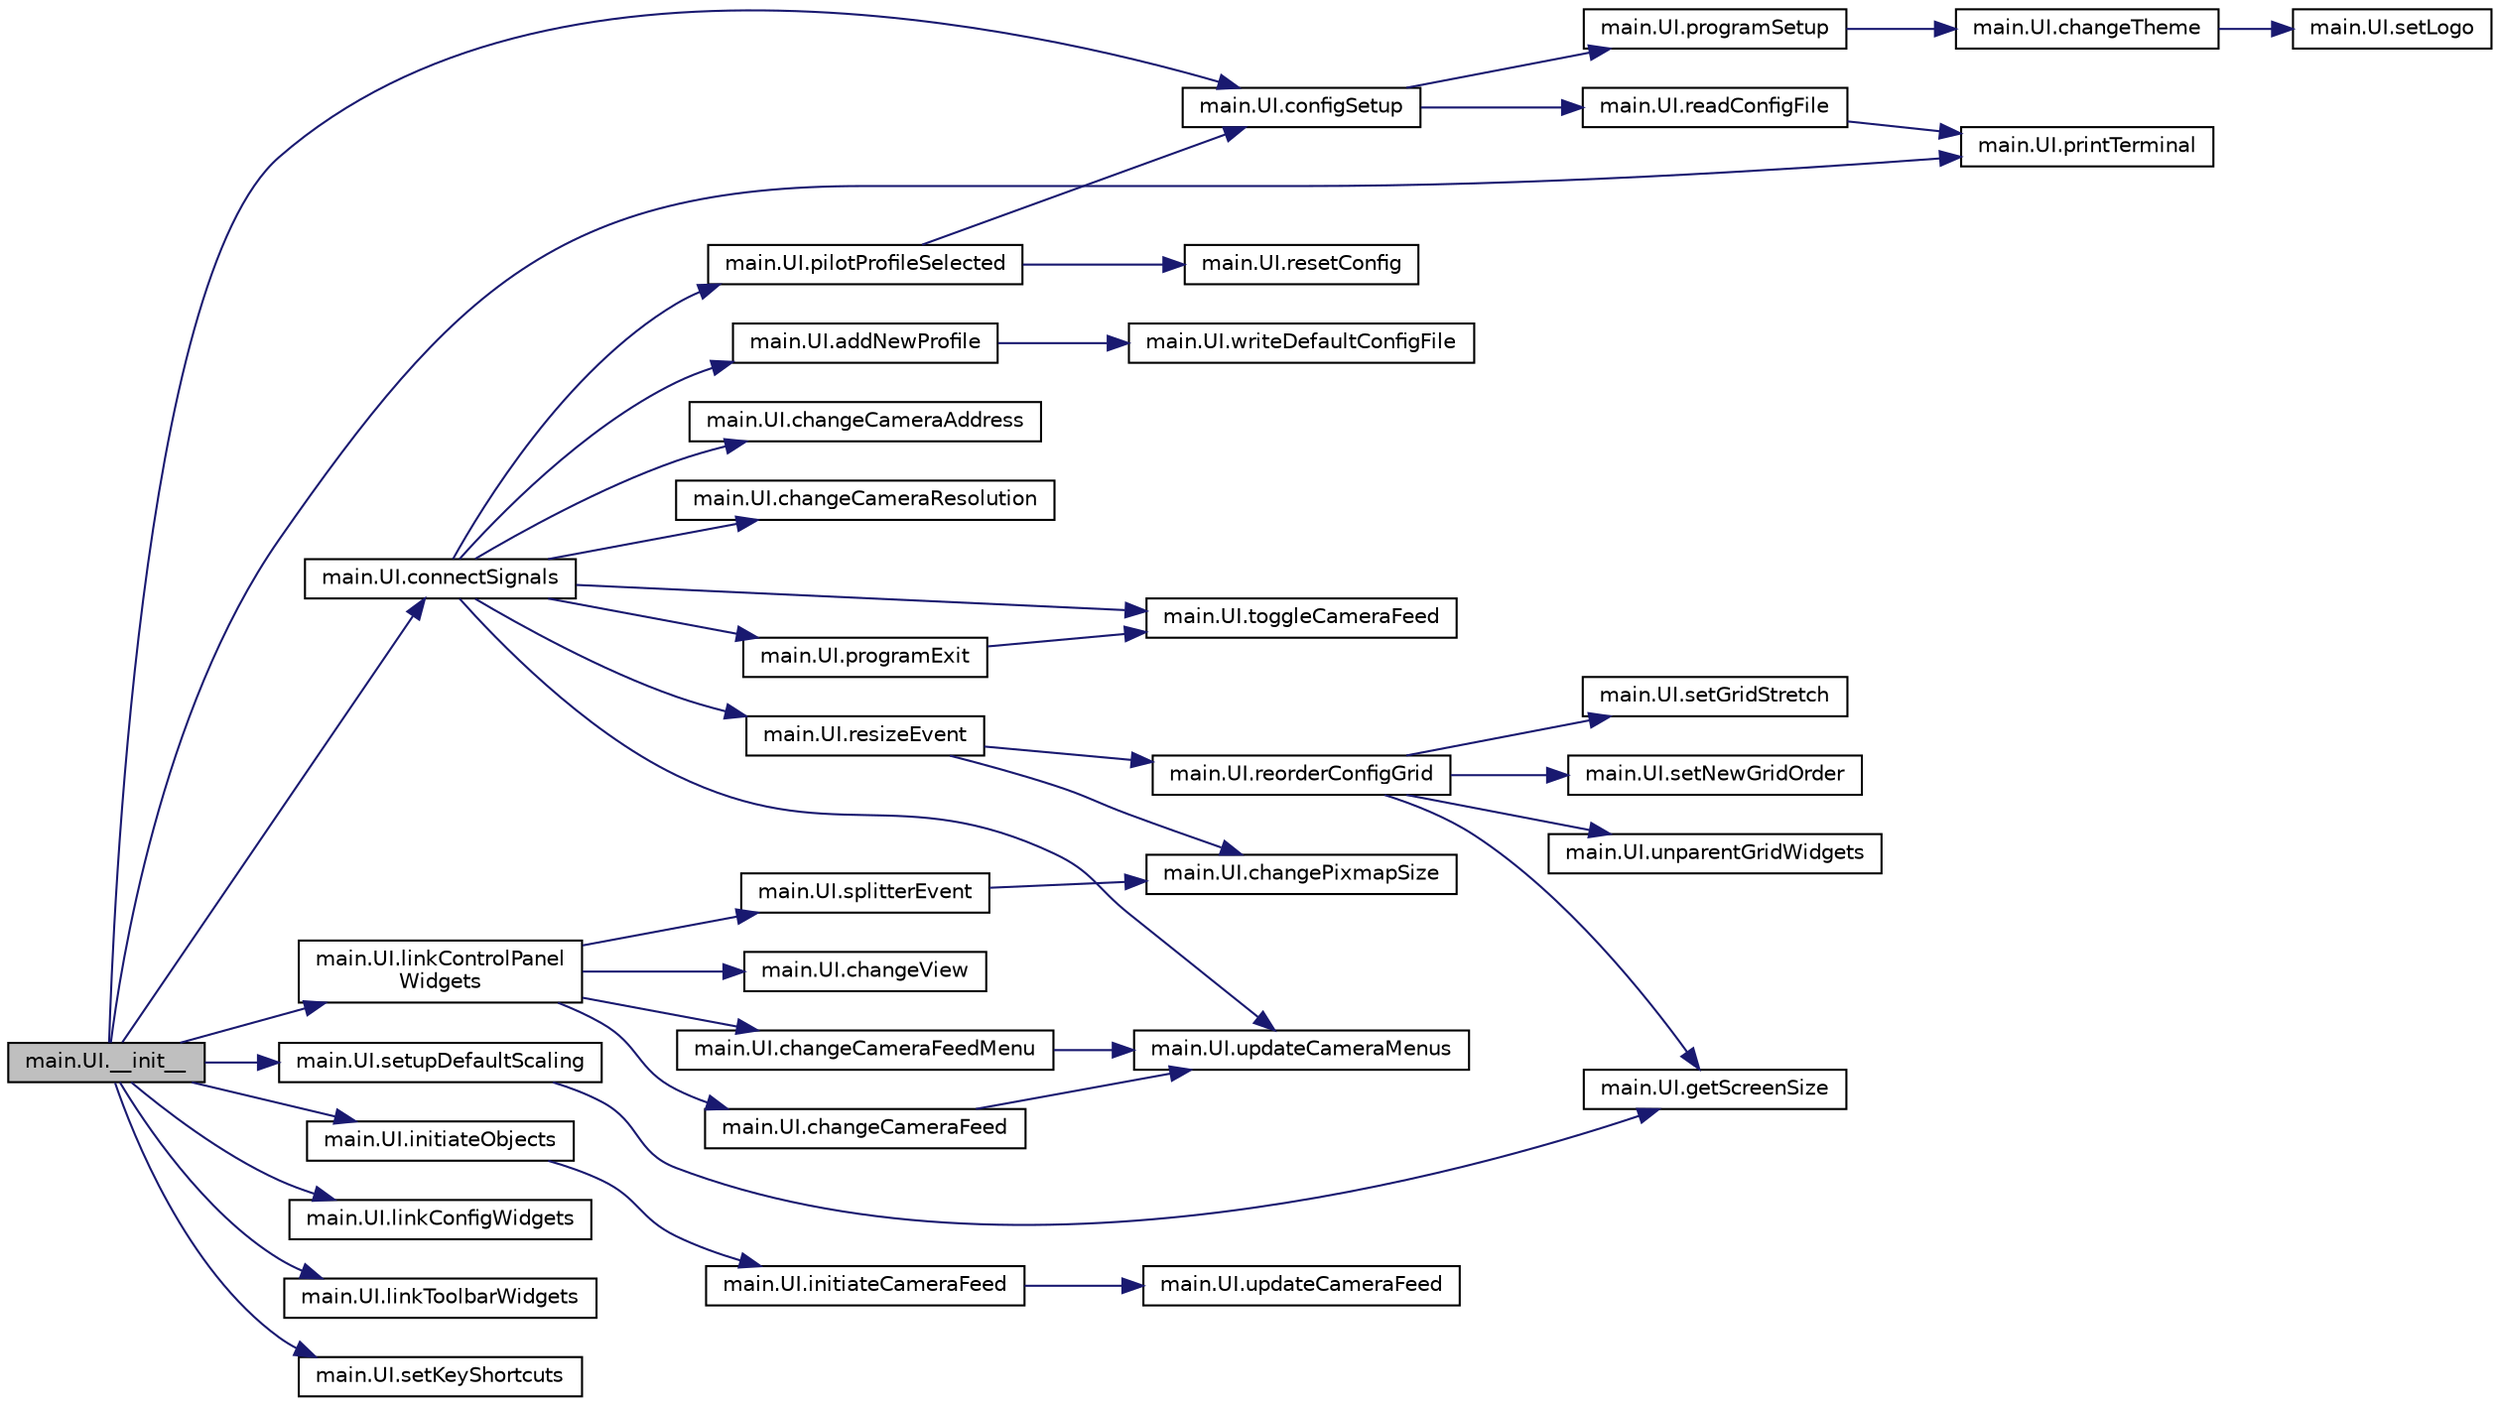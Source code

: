 digraph "main.UI.__init__"
{
 // LATEX_PDF_SIZE
  edge [fontname="Helvetica",fontsize="10",labelfontname="Helvetica",labelfontsize="10"];
  node [fontname="Helvetica",fontsize="10",shape=record];
  rankdir="LR";
  Node1 [label="main.UI.__init__",height=0.2,width=0.4,color="black", fillcolor="grey75", style="filled", fontcolor="black",tooltip=" "];
  Node1 -> Node2 [color="midnightblue",fontsize="10",style="solid",fontname="Helvetica"];
  Node2 [label="main.UI.configSetup",height=0.2,width=0.4,color="black", fillcolor="white", style="filled",URL="$classmain_1_1_u_i.html#add9307a7f11ba93aa6e7a074a5514a7a",tooltip=" "];
  Node2 -> Node3 [color="midnightblue",fontsize="10",style="solid",fontname="Helvetica"];
  Node3 [label="main.UI.programSetup",height=0.2,width=0.4,color="black", fillcolor="white", style="filled",URL="$classmain_1_1_u_i.html#ac1bad584babb5e1959092c506dc90a57",tooltip=" "];
  Node3 -> Node4 [color="midnightblue",fontsize="10",style="solid",fontname="Helvetica"];
  Node4 [label="main.UI.changeTheme",height=0.2,width=0.4,color="black", fillcolor="white", style="filled",URL="$classmain_1_1_u_i.html#abbc304da3fb7f4bf17ac1769855f8fa9",tooltip="THEME FUNCTIONS ######."];
  Node4 -> Node5 [color="midnightblue",fontsize="10",style="solid",fontname="Helvetica"];
  Node5 [label="main.UI.setLogo",height=0.2,width=0.4,color="black", fillcolor="white", style="filled",URL="$classmain_1_1_u_i.html#aee69a0185b86b6ba7189eb37b15b1ba4",tooltip=" "];
  Node2 -> Node6 [color="midnightblue",fontsize="10",style="solid",fontname="Helvetica"];
  Node6 [label="main.UI.readConfigFile",height=0.2,width=0.4,color="black", fillcolor="white", style="filled",URL="$classmain_1_1_u_i.html#abfbb3b9585e840fe7bb00a7ffd49a72a",tooltip=" "];
  Node6 -> Node7 [color="midnightblue",fontsize="10",style="solid",fontname="Helvetica"];
  Node7 [label="main.UI.printTerminal",height=0.2,width=0.4,color="black", fillcolor="white", style="filled",URL="$classmain_1_1_u_i.html#a2ed6351be3128a81b8a9469be6a690e1",tooltip=" "];
  Node1 -> Node8 [color="midnightblue",fontsize="10",style="solid",fontname="Helvetica"];
  Node8 [label="main.UI.connectSignals",height=0.2,width=0.4,color="black", fillcolor="white", style="filled",URL="$classmain_1_1_u_i.html#aaaffef849d1212399006e9303c1d3132",tooltip=" "];
  Node8 -> Node9 [color="midnightblue",fontsize="10",style="solid",fontname="Helvetica"];
  Node9 [label="main.UI.addNewProfile",height=0.2,width=0.4,color="black", fillcolor="white", style="filled",URL="$classmain_1_1_u_i.html#af93e7da0eced61ee208660a6d0ad9981",tooltip=" "];
  Node9 -> Node10 [color="midnightblue",fontsize="10",style="solid",fontname="Helvetica"];
  Node10 [label="main.UI.writeDefaultConfigFile",height=0.2,width=0.4,color="black", fillcolor="white", style="filled",URL="$classmain_1_1_u_i.html#af15556f95b081b7636bf56705172b641",tooltip=" "];
  Node8 -> Node11 [color="midnightblue",fontsize="10",style="solid",fontname="Helvetica"];
  Node11 [label="main.UI.changeCameraAddress",height=0.2,width=0.4,color="black", fillcolor="white", style="filled",URL="$classmain_1_1_u_i.html#a732da2d61b75be7a137a2fc002e61ed7",tooltip=" "];
  Node8 -> Node12 [color="midnightblue",fontsize="10",style="solid",fontname="Helvetica"];
  Node12 [label="main.UI.changeCameraResolution",height=0.2,width=0.4,color="black", fillcolor="white", style="filled",URL="$classmain_1_1_u_i.html#a72982650b1d606e450e0c11b36ee2ae7",tooltip=" "];
  Node8 -> Node13 [color="midnightblue",fontsize="10",style="solid",fontname="Helvetica"];
  Node13 [label="main.UI.pilotProfileSelected",height=0.2,width=0.4,color="black", fillcolor="white", style="filled",URL="$classmain_1_1_u_i.html#a2be4bb668e70f07384bc4a8b95e94a83",tooltip="CONFIGURATION FUNCTIONS ###."];
  Node13 -> Node2 [color="midnightblue",fontsize="10",style="solid",fontname="Helvetica"];
  Node13 -> Node14 [color="midnightblue",fontsize="10",style="solid",fontname="Helvetica"];
  Node14 [label="main.UI.resetConfig",height=0.2,width=0.4,color="black", fillcolor="white", style="filled",URL="$classmain_1_1_u_i.html#a84310a8c2397658ce990d6a93e4c153c",tooltip=" "];
  Node8 -> Node15 [color="midnightblue",fontsize="10",style="solid",fontname="Helvetica"];
  Node15 [label="main.UI.programExit",height=0.2,width=0.4,color="black", fillcolor="white", style="filled",URL="$classmain_1_1_u_i.html#a09c543259911a5cda0982ab5cfc3c3b2",tooltip=" "];
  Node15 -> Node16 [color="midnightblue",fontsize="10",style="solid",fontname="Helvetica"];
  Node16 [label="main.UI.toggleCameraFeed",height=0.2,width=0.4,color="black", fillcolor="white", style="filled",URL="$classmain_1_1_u_i.html#ada1257062060358b26465ec51c2d2e82",tooltip=" "];
  Node8 -> Node17 [color="midnightblue",fontsize="10",style="solid",fontname="Helvetica"];
  Node17 [label="main.UI.resizeEvent",height=0.2,width=0.4,color="black", fillcolor="white", style="filled",URL="$classmain_1_1_u_i.html#a3b2f9c62c2f3c690426e5f40b86d0554",tooltip=" "];
  Node17 -> Node18 [color="midnightblue",fontsize="10",style="solid",fontname="Helvetica"];
  Node18 [label="main.UI.changePixmapSize",height=0.2,width=0.4,color="black", fillcolor="white", style="filled",URL="$classmain_1_1_u_i.html#ac8742e7bee47642dbd9239fbc45ebf26",tooltip=" "];
  Node17 -> Node19 [color="midnightblue",fontsize="10",style="solid",fontname="Helvetica"];
  Node19 [label="main.UI.reorderConfigGrid",height=0.2,width=0.4,color="black", fillcolor="white", style="filled",URL="$classmain_1_1_u_i.html#a50ecd9bdef752bb7aa151635db91ce35",tooltip=" "];
  Node19 -> Node20 [color="midnightblue",fontsize="10",style="solid",fontname="Helvetica"];
  Node20 [label="main.UI.getScreenSize",height=0.2,width=0.4,color="black", fillcolor="white", style="filled",URL="$classmain_1_1_u_i.html#a94d87116390a91dec8a30c50a42df4fa",tooltip=" "];
  Node19 -> Node21 [color="midnightblue",fontsize="10",style="solid",fontname="Helvetica"];
  Node21 [label="main.UI.setGridStretch",height=0.2,width=0.4,color="black", fillcolor="white", style="filled",URL="$classmain_1_1_u_i.html#a18de03929548fe33cede60ef7fe7a10a",tooltip=" "];
  Node19 -> Node22 [color="midnightblue",fontsize="10",style="solid",fontname="Helvetica"];
  Node22 [label="main.UI.setNewGridOrder",height=0.2,width=0.4,color="black", fillcolor="white", style="filled",URL="$classmain_1_1_u_i.html#aba819c37a38712a06fca6c03ab220c45",tooltip=" "];
  Node19 -> Node23 [color="midnightblue",fontsize="10",style="solid",fontname="Helvetica"];
  Node23 [label="main.UI.unparentGridWidgets",height=0.2,width=0.4,color="black", fillcolor="white", style="filled",URL="$classmain_1_1_u_i.html#aa109e75207e4ea3ec9638318afcc129f",tooltip=" "];
  Node8 -> Node16 [color="midnightblue",fontsize="10",style="solid",fontname="Helvetica"];
  Node8 -> Node24 [color="midnightblue",fontsize="10",style="solid",fontname="Helvetica"];
  Node24 [label="main.UI.updateCameraMenus",height=0.2,width=0.4,color="black", fillcolor="white", style="filled",URL="$classmain_1_1_u_i.html#a2de9edb859b5c4f7ea5510691a27d074",tooltip=" "];
  Node1 -> Node25 [color="midnightblue",fontsize="10",style="solid",fontname="Helvetica"];
  Node25 [label="main.UI.initiateObjects",height=0.2,width=0.4,color="black", fillcolor="white", style="filled",URL="$classmain_1_1_u_i.html#aa6ec394da4638fa225a54a75690d7238",tooltip=" "];
  Node25 -> Node26 [color="midnightblue",fontsize="10",style="solid",fontname="Helvetica"];
  Node26 [label="main.UI.initiateCameraFeed",height=0.2,width=0.4,color="black", fillcolor="white", style="filled",URL="$classmain_1_1_u_i.html#a16e94903479e6aeb027ffda06eb4668e",tooltip="CAMERA FEEDS FUNCTIONS ####."];
  Node26 -> Node27 [color="midnightblue",fontsize="10",style="solid",fontname="Helvetica"];
  Node27 [label="main.UI.updateCameraFeed",height=0.2,width=0.4,color="black", fillcolor="white", style="filled",URL="$classmain_1_1_u_i.html#a85d6f1beff1512947d98f5a73cba9e29",tooltip=" "];
  Node1 -> Node28 [color="midnightblue",fontsize="10",style="solid",fontname="Helvetica"];
  Node28 [label="main.UI.linkConfigWidgets",height=0.2,width=0.4,color="black", fillcolor="white", style="filled",URL="$classmain_1_1_u_i.html#ab2fbdb605bc71c5e7fc26e79697b3bb1",tooltip=" "];
  Node1 -> Node29 [color="midnightblue",fontsize="10",style="solid",fontname="Helvetica"];
  Node29 [label="main.UI.linkControlPanel\lWidgets",height=0.2,width=0.4,color="black", fillcolor="white", style="filled",URL="$classmain_1_1_u_i.html#a8933f6b028ca8b28e2d7cd6289b8e6fb",tooltip="WIDGET LINKING FUNCTIONS ###."];
  Node29 -> Node30 [color="midnightblue",fontsize="10",style="solid",fontname="Helvetica"];
  Node30 [label="main.UI.changeCameraFeed",height=0.2,width=0.4,color="black", fillcolor="white", style="filled",URL="$classmain_1_1_u_i.html#afc8ca14b148fb0a73aa65f13ac5daf13",tooltip=" "];
  Node30 -> Node24 [color="midnightblue",fontsize="10",style="solid",fontname="Helvetica"];
  Node29 -> Node31 [color="midnightblue",fontsize="10",style="solid",fontname="Helvetica"];
  Node31 [label="main.UI.changeCameraFeedMenu",height=0.2,width=0.4,color="black", fillcolor="white", style="filled",URL="$classmain_1_1_u_i.html#a31033b82c4f4c625c8a8ecda5c892c87",tooltip=" "];
  Node31 -> Node24 [color="midnightblue",fontsize="10",style="solid",fontname="Helvetica"];
  Node29 -> Node32 [color="midnightblue",fontsize="10",style="solid",fontname="Helvetica"];
  Node32 [label="main.UI.changeView",height=0.2,width=0.4,color="black", fillcolor="white", style="filled",URL="$classmain_1_1_u_i.html#a73868911b43067845442a3598d480e2f",tooltip="OTHER FUNCTIONS #####."];
  Node29 -> Node33 [color="midnightblue",fontsize="10",style="solid",fontname="Helvetica"];
  Node33 [label="main.UI.splitterEvent",height=0.2,width=0.4,color="black", fillcolor="white", style="filled",URL="$classmain_1_1_u_i.html#a5b3b8908654bb9b4190c0b406ca4bbae",tooltip=" "];
  Node33 -> Node18 [color="midnightblue",fontsize="10",style="solid",fontname="Helvetica"];
  Node1 -> Node34 [color="midnightblue",fontsize="10",style="solid",fontname="Helvetica"];
  Node34 [label="main.UI.linkToolbarWidgets",height=0.2,width=0.4,color="black", fillcolor="white", style="filled",URL="$classmain_1_1_u_i.html#a1d81665f596706acf8f462008896d6d4",tooltip=" "];
  Node1 -> Node7 [color="midnightblue",fontsize="10",style="solid",fontname="Helvetica"];
  Node1 -> Node35 [color="midnightblue",fontsize="10",style="solid",fontname="Helvetica"];
  Node35 [label="main.UI.setKeyShortcuts",height=0.2,width=0.4,color="black", fillcolor="white", style="filled",URL="$classmain_1_1_u_i.html#a695be3e22d73f04e43c8f2b5f2ea285a",tooltip=" "];
  Node1 -> Node36 [color="midnightblue",fontsize="10",style="solid",fontname="Helvetica"];
  Node36 [label="main.UI.setupDefaultScaling",height=0.2,width=0.4,color="black", fillcolor="white", style="filled",URL="$classmain_1_1_u_i.html#a279c4719af1db4e6f6186aee12715470",tooltip="SCALING FUNCTIONS ####."];
  Node36 -> Node20 [color="midnightblue",fontsize="10",style="solid",fontname="Helvetica"];
}
